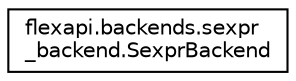 digraph "Graphical Class Hierarchy"
{
  edge [fontname="Helvetica",fontsize="10",labelfontname="Helvetica",labelfontsize="10"];
  node [fontname="Helvetica",fontsize="10",shape=record];
  rankdir="LR";
  Node1 [label="flexapi.backends.sexpr\l_backend.SexprBackend",height=0.2,width=0.4,color="black", fillcolor="white", style="filled",URL="$classflexapi_1_1backends_1_1sexpr__backend_1_1_sexpr_backend.html"];
}
